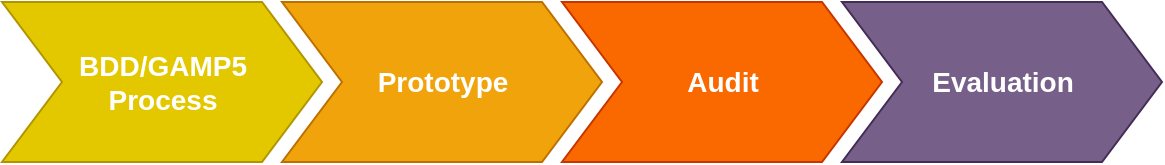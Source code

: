 <mxfile version="13.0.1" type="device"><diagram id="OWbqBMZun2cX7-r75240" name="Page-1"><mxGraphModel dx="1024" dy="893" grid="1" gridSize="10" guides="1" tooltips="1" connect="1" arrows="1" fold="1" page="1" pageScale="1" pageWidth="827" pageHeight="1169" math="0" shadow="0"><root><mxCell id="0"/><mxCell id="1" parent="0"/><mxCell id="NUWn01B_e44L0A7vONhw-1" value="&lt;b style=&quot;font-size: 14px&quot;&gt;BDD/GAMP5&lt;br&gt;Process&lt;/b&gt;" style="html=1;shadow=0;dashed=0;align=center;verticalAlign=middle;shape=mxgraph.arrows2.arrow;dy=0;dx=30;notch=30;fillColor=#e3c800;strokeColor=#B09500;fontColor=#ffffff;" parent="1" vertex="1"><mxGeometry x="100" y="545" width="160" height="80" as="geometry"/></mxCell><mxCell id="NUWn01B_e44L0A7vONhw-2" value="&lt;span style=&quot;font-size: 14px&quot;&gt;&lt;b&gt;Prototype&lt;/b&gt;&lt;/span&gt;" style="html=1;shadow=0;dashed=0;align=center;verticalAlign=middle;shape=mxgraph.arrows2.arrow;dy=0;dx=30;notch=30;fillColor=#f0a30a;strokeColor=#BD7000;fontColor=#ffffff;" parent="1" vertex="1"><mxGeometry x="240" y="545" width="160" height="80" as="geometry"/></mxCell><mxCell id="NUWn01B_e44L0A7vONhw-3" value="&lt;span style=&quot;font-size: 14px&quot;&gt;&lt;b&gt;Audit&lt;/b&gt;&lt;/span&gt;" style="html=1;shadow=0;dashed=0;align=center;verticalAlign=middle;shape=mxgraph.arrows2.arrow;dy=0;dx=30;notch=30;fillColor=#fa6800;strokeColor=#C73500;fontColor=#ffffff;" parent="1" vertex="1"><mxGeometry x="380" y="545" width="160" height="80" as="geometry"/></mxCell><mxCell id="NUWn01B_e44L0A7vONhw-4" value="&lt;span style=&quot;font-size: 14px&quot;&gt;&lt;b&gt;Evaluation&lt;/b&gt;&lt;/span&gt;" style="html=1;shadow=0;dashed=0;align=center;verticalAlign=middle;shape=mxgraph.arrows2.arrow;dy=0;dx=30;notch=30;fillColor=#76608a;strokeColor=#432D57;fontColor=#ffffff;" parent="1" vertex="1"><mxGeometry x="520" y="545" width="160" height="80" as="geometry"/></mxCell></root></mxGraphModel></diagram></mxfile>